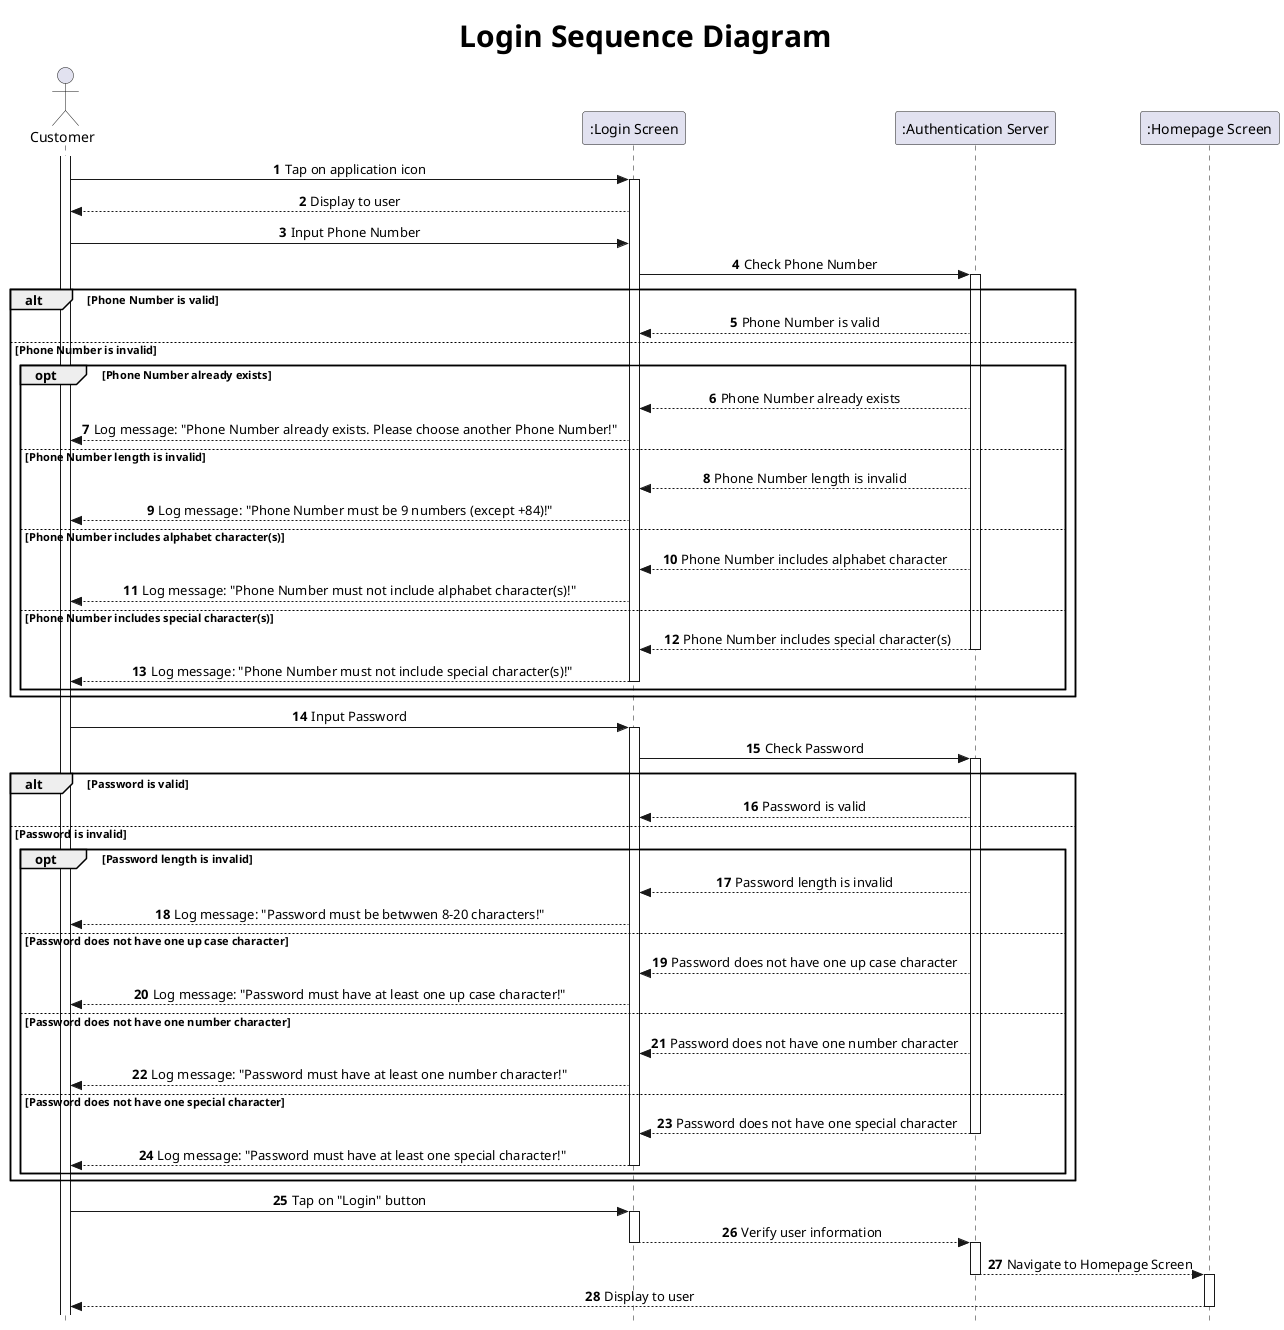 @startuml Login Sequence Diagram

title <size: 30> Login Sequence Diagram

skinparam Style strictuml
skinparam sequenceMessageAlign center

actor "Customer" as Cm
participant ":Login Screen" as LI
participant ":Authentication Server" as AS
participant ":Homepage Screen" as HP

autonumber

activate Cm
Cm -> LI: Tap on application icon
activate LI
LI --> Cm: Display to user

'=============== Phone Number ==============='
Cm -> LI: Input Phone Number
LI -> AS: Check Phone Number
activate AS

alt Phone Number is valid
    AS --> LI: Phone Number is valid
else Phone Number is invalid
    opt Phone Number already exists
        AS --> LI: Phone Number already exists
        LI --> Cm: Log message: "Phone Number already exists. Please choose another Phone Number!"
    else Phone Number length is invalid
        AS --> LI: Phone Number length is invalid
        LI --> Cm: Log message: "Phone Number must be 9 numbers (except +84)!"
    else Phone Number includes alphabet character(s)
        AS --> LI: Phone Number includes alphabet character
        LI --> Cm: Log message: "Phone Number must not include alphabet character(s)!"
    else Phone Number includes special character(s)
        AS --> LI: Phone Number includes special character(s)
        deactivate AS
        LI --> Cm: Log message: "Phone Number must not include special character(s)!"
        deactivate LI
    end
end


'=============== Password ==============='
Cm -> LI: Input Password
activate LI
LI -> AS: Check Password
activate AS

alt Password is valid
    AS --> LI: Password is valid
else Password is invalid
    opt Password length is invalid
        AS --> LI: Password length is invalid
        LI --> Cm: Log message: "Password must be betwwen 8-20 characters!"
    else Password does not have one up case character
        AS --> LI: Password does not have one up case character
        LI --> Cm: Log message: "Password must have at least one up case character!"
    else Password does not have one number character
        AS --> LI: Password does not have one number character
        LI --> Cm: Log message: "Password must have at least one number character!"
    else Password does not have one special character
        AS --> LI: Password does not have one special character
        deactivate AS
        LI --> Cm: Log message: "Password must have at least one special character!"
        deactivate LI
    end
end

'=============== Login ==============='
Cm -> LI: Tap on "Login" button

activate LI
LI --> AS: Verify user information
deactivate LI

activate AS
AS --> HP: Navigate to Homepage Screen
deactivate AS

activate HP
HP --> Cm: Display to user
deactivate HP

@enduml
